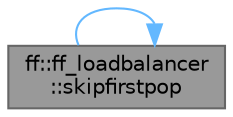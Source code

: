 digraph "ff::ff_loadbalancer::skipfirstpop"
{
 // LATEX_PDF_SIZE
  bgcolor="transparent";
  edge [fontname=Helvetica,fontsize=10,labelfontname=Helvetica,labelfontsize=10];
  node [fontname=Helvetica,fontsize=10,shape=box,height=0.2,width=0.4];
  rankdir="LR";
  Node1 [id="Node000001",label="ff::ff_loadbalancer\l::skipfirstpop",height=0.2,width=0.4,color="gray40", fillcolor="grey60", style="filled", fontcolor="black",tooltip="Skips first pop"];
  Node1 -> Node1 [id="edge1_Node000001_Node000001",color="steelblue1",style="solid",tooltip=" "];
}
